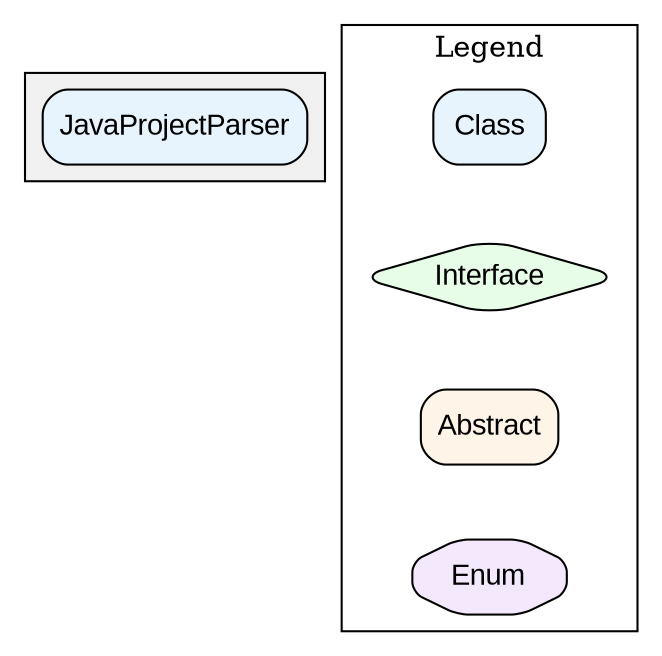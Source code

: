 digraph ProjectDependencies {
  rankdir=TB;
  node [shape=box, style="rounded,filled", fontname="Arial"];
  edge [fontname="Arial", fontsize=10];

  // Node styles
  node [fillcolor="#E8F4FD"] // default for classes

  subgraph cluster_0 {
    label="";
    style=filled;
    fillcolor="#F0F0F0";
    fontsize=12;

    JavaProjectParser [label="JavaProjectParser", fillcolor="#E8F4FD", shape=box, tooltip="JavaProjectParser\nMethods: 25\nFields: 2\nPackage: "];
  }

  // Dependencies

  // Legend
  subgraph cluster_legend {
    label="Legend";
    style=filled;
    fillcolor=white;
    node [shape=box, style="rounded,filled"];
    
    class_node [label="Class", fillcolor="#E8F4FD"];
    interface_node [label="Interface", fillcolor="#E8FDE8", shape=diamond];
    abstract_node [label="Abstract", fillcolor="#FFF4E8"];
    enum_node [label="Enum", fillcolor="#F4E8FD", shape=octagon];
    
    edge [style=invis];
    class_node -> interface_node -> abstract_node -> enum_node;
  }
}
